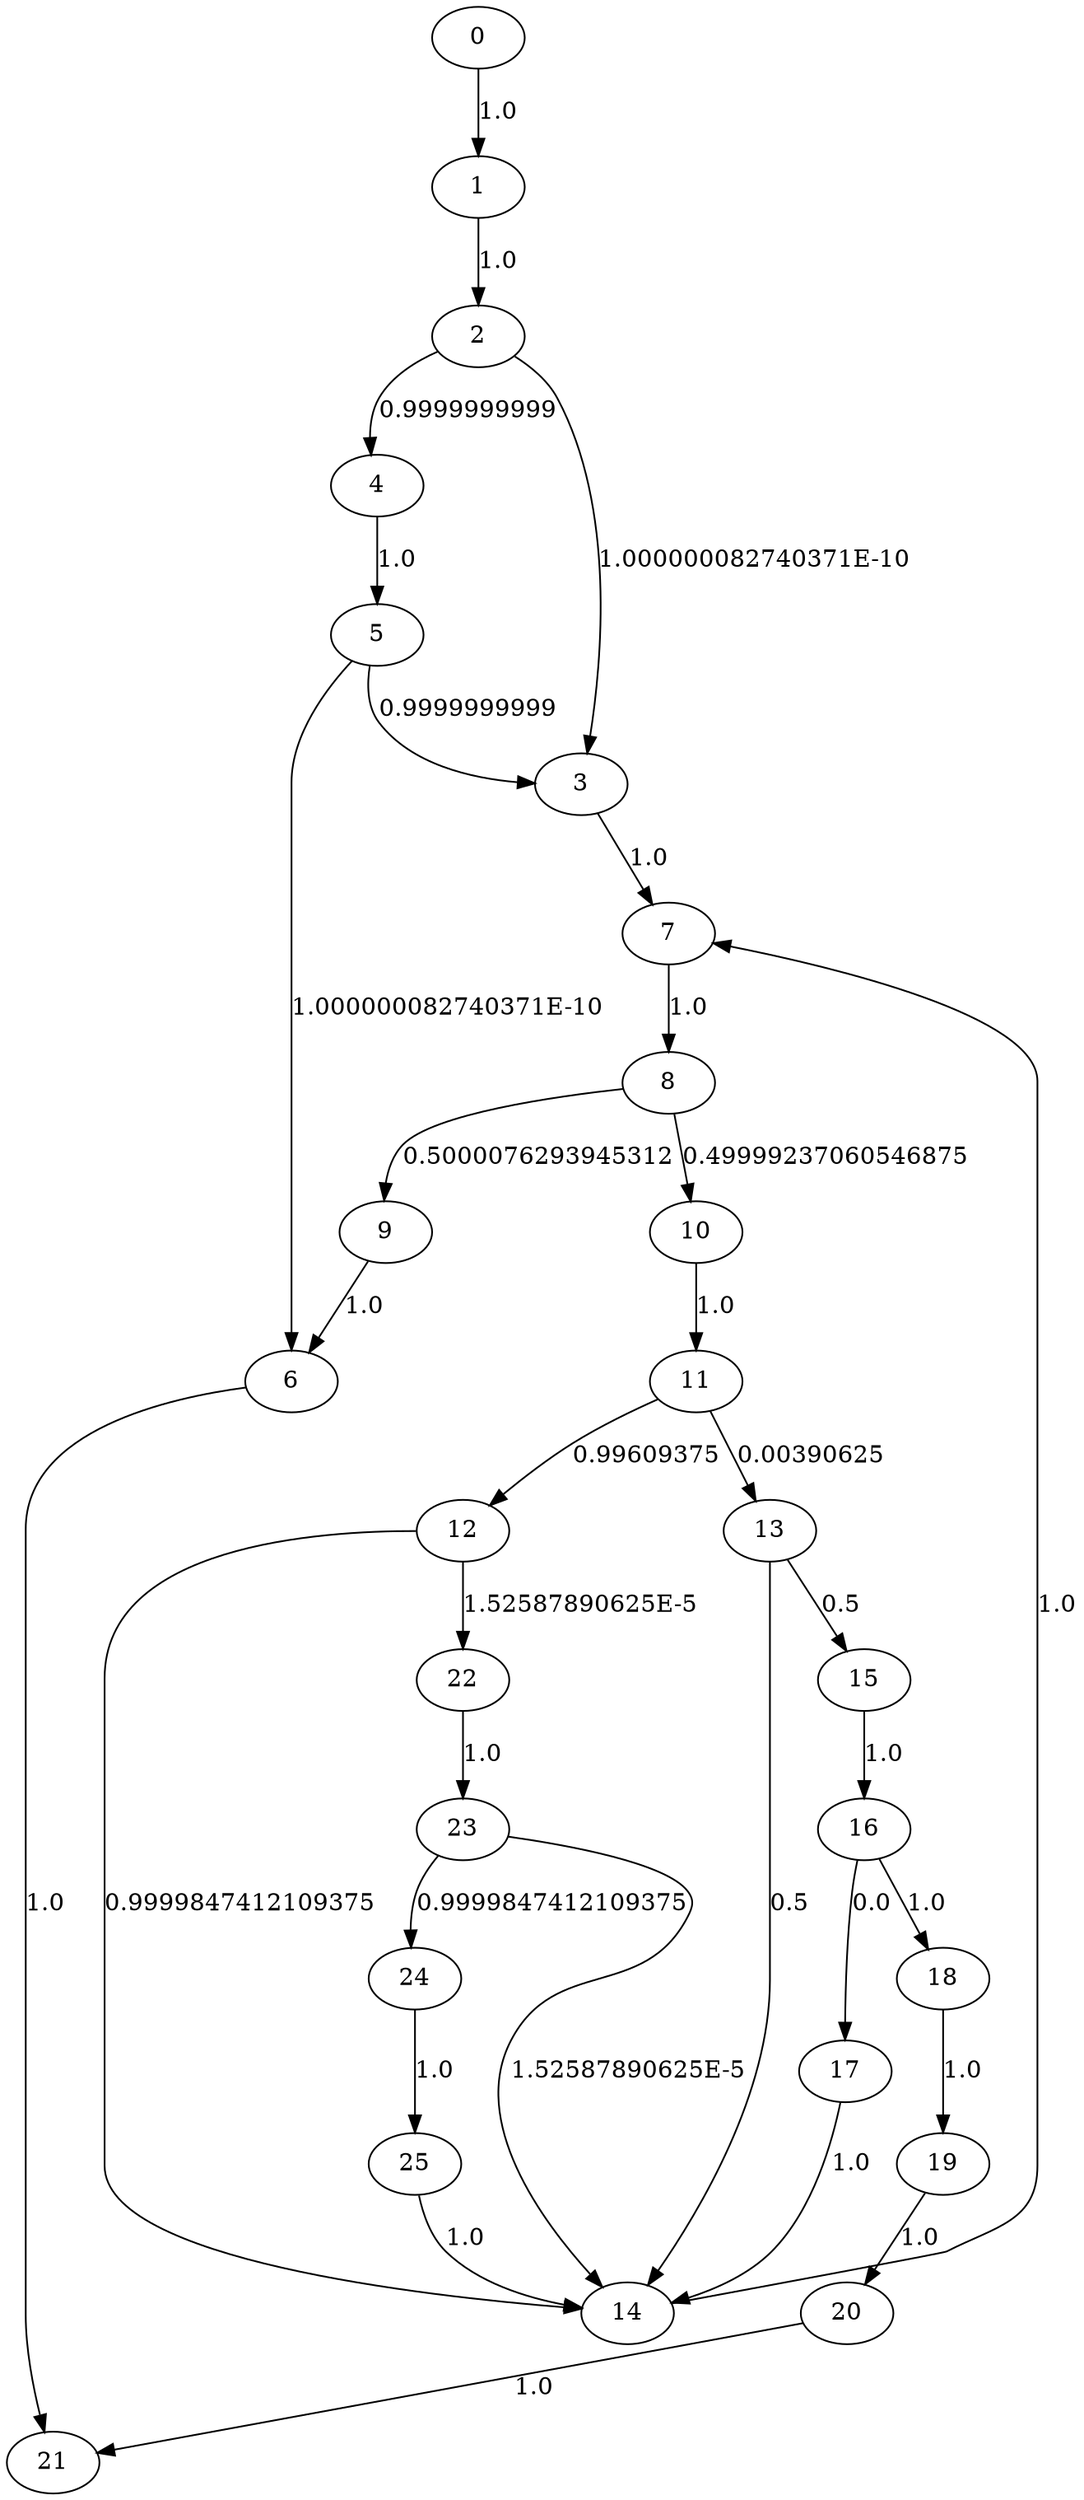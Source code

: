 digraph {
	0 -> 1[label= "1.0"];
	1 -> 2[label= "1.0"];
	2 -> 3[label= "1.000000082740371E-10"];
	2 -> 4[label= "0.9999999999"];
	4 -> 5[label= "1.0"];
	5 -> 6[label= "1.000000082740371E-10"];
	5 -> 3[label= "0.9999999999"];
	3 -> 7[label= "1.0"];
	7 -> 8[label= "1.0"];
	8 -> 9[label= "0.5000076293945312"];
	8 -> 10[label= "0.49999237060546875"];
	10 -> 11[label= "1.0"];
	11 -> 12[label= "0.99609375"];
	11 -> 13[label= "0.00390625"];
	13 -> 14[label= "0.5"];
	13 -> 15[label= "0.5"];
	15 -> 16[label= "1.0"];
	16 -> 17[label= "0.0"];
	16 -> 18[label= "1.0"];
	18 -> 19[label= "1.0"];
	19 -> 20[label= "1.0"];
	20 -> 21[label= "1.0"];
	17 -> 14[label= "1.0"];
	12 -> 14[label= "0.9999847412109375"];
	12 -> 22[label= "1.52587890625E-5"];
	22 -> 23[label= "1.0"];
	23 -> 14[label= "1.52587890625E-5"];
	23 -> 24[label= "0.9999847412109375"];
	24 -> 25[label= "1.0"];
	25 -> 14[label= "1.0"];
	14 -> 7[label= "1.0"];
	9 -> 6[label= "1.0"];
	6 -> 21[label= "1.0"];
}
